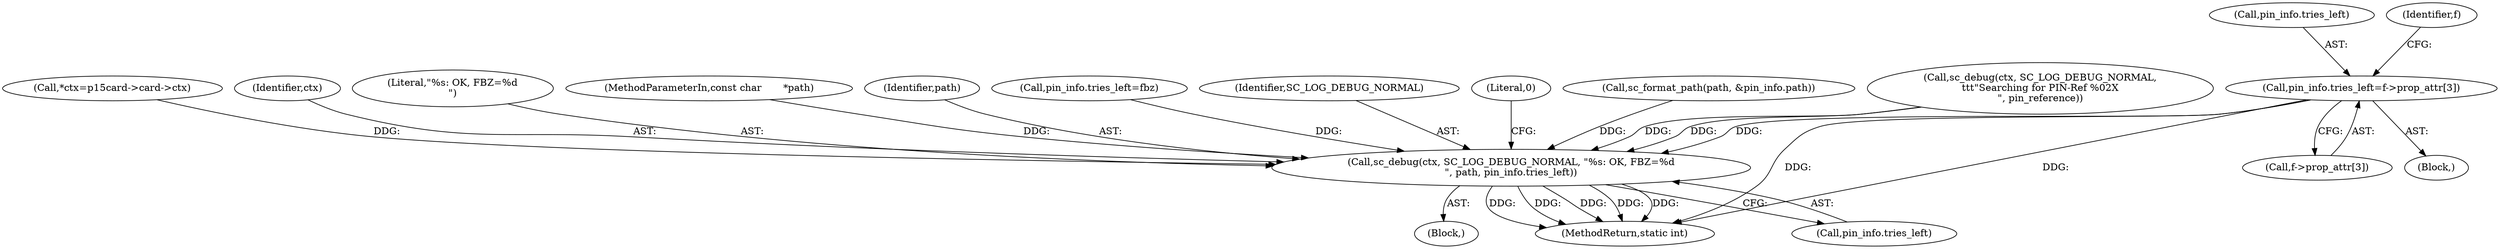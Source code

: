 digraph "0_OpenSC_8fe377e93b4b56060e5bbfb6f3142ceaeca744fa_21@array" {
"1000478" [label="(Call,pin_info.tries_left=f->prop_attr[3])"];
"1000509" [label="(Call,sc_debug(ctx, SC_LOG_DEBUG_NORMAL, \"%s: OK, FBZ=%d\n\", path, pin_info.tries_left))"];
"1000478" [label="(Call,pin_info.tries_left=f->prop_attr[3])"];
"1000117" [label="(Call,*ctx=p15card->card->ctx)"];
"1000482" [label="(Call,f->prop_attr[3])"];
"1000510" [label="(Identifier,ctx)"];
"1000512" [label="(Literal,\"%s: OK, FBZ=%d\n\")"];
"1000102" [label="(MethodParameterIn,const char       *path)"];
"1000513" [label="(Identifier,path)"];
"1000427" [label="(Call,pin_info.tries_left=fbz)"];
"1000479" [label="(Call,pin_info.tries_left)"];
"1000509" [label="(Call,sc_debug(ctx, SC_LOG_DEBUG_NORMAL, \"%s: OK, FBZ=%d\n\", path, pin_info.tries_left))"];
"1000109" [label="(Block,)"];
"1000511" [label="(Identifier,SC_LOG_DEBUG_NORMAL)"];
"1000447" [label="(Block,)"];
"1000488" [label="(Identifier,f)"];
"1000519" [label="(MethodReturn,static int)"];
"1000514" [label="(Call,pin_info.tries_left)"];
"1000518" [label="(Literal,0)"];
"1000223" [label="(Call,sc_format_path(path, &pin_info.path))"];
"1000326" [label="(Call,sc_debug(ctx, SC_LOG_DEBUG_NORMAL,\n\t\t\t\"Searching for PIN-Ref %02X\n\", pin_reference))"];
"1000478" -> "1000447"  [label="AST: "];
"1000478" -> "1000482"  [label="CFG: "];
"1000479" -> "1000478"  [label="AST: "];
"1000482" -> "1000478"  [label="AST: "];
"1000488" -> "1000478"  [label="CFG: "];
"1000478" -> "1000519"  [label="DDG: "];
"1000478" -> "1000519"  [label="DDG: "];
"1000478" -> "1000509"  [label="DDG: "];
"1000509" -> "1000109"  [label="AST: "];
"1000509" -> "1000514"  [label="CFG: "];
"1000510" -> "1000509"  [label="AST: "];
"1000511" -> "1000509"  [label="AST: "];
"1000512" -> "1000509"  [label="AST: "];
"1000513" -> "1000509"  [label="AST: "];
"1000514" -> "1000509"  [label="AST: "];
"1000518" -> "1000509"  [label="CFG: "];
"1000509" -> "1000519"  [label="DDG: "];
"1000509" -> "1000519"  [label="DDG: "];
"1000509" -> "1000519"  [label="DDG: "];
"1000509" -> "1000519"  [label="DDG: "];
"1000509" -> "1000519"  [label="DDG: "];
"1000117" -> "1000509"  [label="DDG: "];
"1000326" -> "1000509"  [label="DDG: "];
"1000326" -> "1000509"  [label="DDG: "];
"1000223" -> "1000509"  [label="DDG: "];
"1000102" -> "1000509"  [label="DDG: "];
"1000427" -> "1000509"  [label="DDG: "];
}
